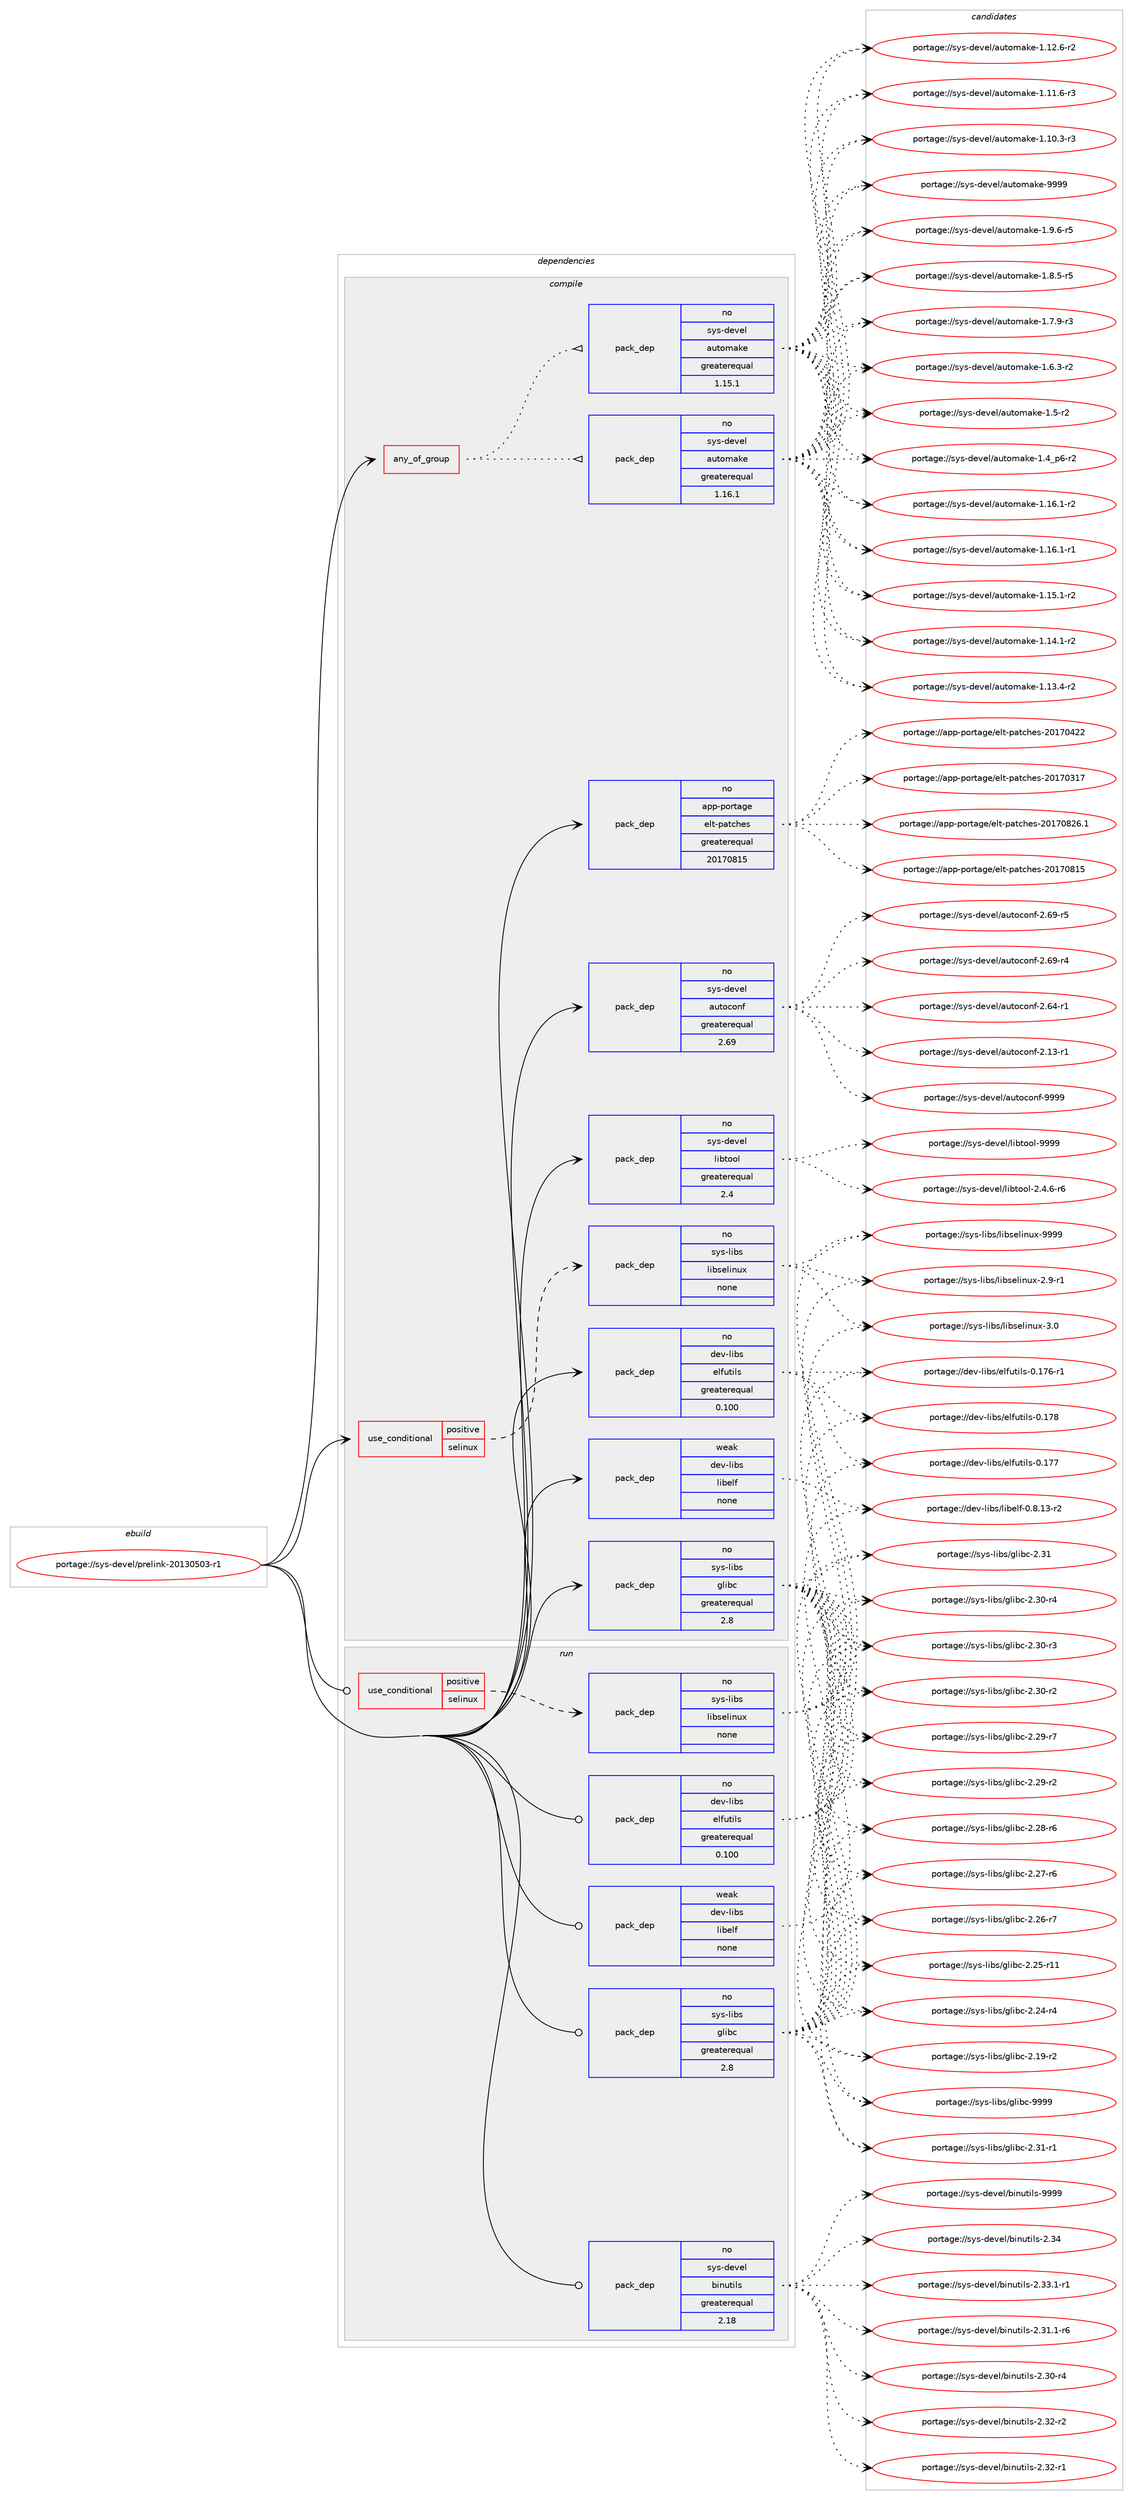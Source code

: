 digraph prolog {

# *************
# Graph options
# *************

newrank=true;
concentrate=true;
compound=true;
graph [rankdir=LR,fontname=Helvetica,fontsize=10,ranksep=1.5];#, ranksep=2.5, nodesep=0.2];
edge  [arrowhead=vee];
node  [fontname=Helvetica,fontsize=10];

# **********
# The ebuild
# **********

subgraph cluster_leftcol {
color=gray;
rank=same;
label=<<i>ebuild</i>>;
id [label="portage://sys-devel/prelink-20130503-r1", color=red, width=4, href="../sys-devel/prelink-20130503-r1.svg"];
}

# ****************
# The dependencies
# ****************

subgraph cluster_midcol {
color=gray;
label=<<i>dependencies</i>>;
subgraph cluster_compile {
fillcolor="#eeeeee";
style=filled;
label=<<i>compile</i>>;
subgraph any634 {
dependency25338 [label=<<TABLE BORDER="0" CELLBORDER="1" CELLSPACING="0" CELLPADDING="4"><TR><TD CELLPADDING="10">any_of_group</TD></TR></TABLE>>, shape=none, color=red];subgraph pack20487 {
dependency25339 [label=<<TABLE BORDER="0" CELLBORDER="1" CELLSPACING="0" CELLPADDING="4" WIDTH="220"><TR><TD ROWSPAN="6" CELLPADDING="30">pack_dep</TD></TR><TR><TD WIDTH="110">no</TD></TR><TR><TD>sys-devel</TD></TR><TR><TD>automake</TD></TR><TR><TD>greaterequal</TD></TR><TR><TD>1.16.1</TD></TR></TABLE>>, shape=none, color=blue];
}
dependency25338:e -> dependency25339:w [weight=20,style="dotted",arrowhead="oinv"];
subgraph pack20488 {
dependency25340 [label=<<TABLE BORDER="0" CELLBORDER="1" CELLSPACING="0" CELLPADDING="4" WIDTH="220"><TR><TD ROWSPAN="6" CELLPADDING="30">pack_dep</TD></TR><TR><TD WIDTH="110">no</TD></TR><TR><TD>sys-devel</TD></TR><TR><TD>automake</TD></TR><TR><TD>greaterequal</TD></TR><TR><TD>1.15.1</TD></TR></TABLE>>, shape=none, color=blue];
}
dependency25338:e -> dependency25340:w [weight=20,style="dotted",arrowhead="oinv"];
}
id:e -> dependency25338:w [weight=20,style="solid",arrowhead="vee"];
subgraph cond4215 {
dependency25341 [label=<<TABLE BORDER="0" CELLBORDER="1" CELLSPACING="0" CELLPADDING="4"><TR><TD ROWSPAN="3" CELLPADDING="10">use_conditional</TD></TR><TR><TD>positive</TD></TR><TR><TD>selinux</TD></TR></TABLE>>, shape=none, color=red];
subgraph pack20489 {
dependency25342 [label=<<TABLE BORDER="0" CELLBORDER="1" CELLSPACING="0" CELLPADDING="4" WIDTH="220"><TR><TD ROWSPAN="6" CELLPADDING="30">pack_dep</TD></TR><TR><TD WIDTH="110">no</TD></TR><TR><TD>sys-libs</TD></TR><TR><TD>libselinux</TD></TR><TR><TD>none</TD></TR><TR><TD></TD></TR></TABLE>>, shape=none, color=blue];
}
dependency25341:e -> dependency25342:w [weight=20,style="dashed",arrowhead="vee"];
}
id:e -> dependency25341:w [weight=20,style="solid",arrowhead="vee"];
subgraph pack20490 {
dependency25343 [label=<<TABLE BORDER="0" CELLBORDER="1" CELLSPACING="0" CELLPADDING="4" WIDTH="220"><TR><TD ROWSPAN="6" CELLPADDING="30">pack_dep</TD></TR><TR><TD WIDTH="110">no</TD></TR><TR><TD>app-portage</TD></TR><TR><TD>elt-patches</TD></TR><TR><TD>greaterequal</TD></TR><TR><TD>20170815</TD></TR></TABLE>>, shape=none, color=blue];
}
id:e -> dependency25343:w [weight=20,style="solid",arrowhead="vee"];
subgraph pack20491 {
dependency25344 [label=<<TABLE BORDER="0" CELLBORDER="1" CELLSPACING="0" CELLPADDING="4" WIDTH="220"><TR><TD ROWSPAN="6" CELLPADDING="30">pack_dep</TD></TR><TR><TD WIDTH="110">no</TD></TR><TR><TD>dev-libs</TD></TR><TR><TD>elfutils</TD></TR><TR><TD>greaterequal</TD></TR><TR><TD>0.100</TD></TR></TABLE>>, shape=none, color=blue];
}
id:e -> dependency25344:w [weight=20,style="solid",arrowhead="vee"];
subgraph pack20492 {
dependency25345 [label=<<TABLE BORDER="0" CELLBORDER="1" CELLSPACING="0" CELLPADDING="4" WIDTH="220"><TR><TD ROWSPAN="6" CELLPADDING="30">pack_dep</TD></TR><TR><TD WIDTH="110">no</TD></TR><TR><TD>sys-devel</TD></TR><TR><TD>autoconf</TD></TR><TR><TD>greaterequal</TD></TR><TR><TD>2.69</TD></TR></TABLE>>, shape=none, color=blue];
}
id:e -> dependency25345:w [weight=20,style="solid",arrowhead="vee"];
subgraph pack20493 {
dependency25346 [label=<<TABLE BORDER="0" CELLBORDER="1" CELLSPACING="0" CELLPADDING="4" WIDTH="220"><TR><TD ROWSPAN="6" CELLPADDING="30">pack_dep</TD></TR><TR><TD WIDTH="110">no</TD></TR><TR><TD>sys-devel</TD></TR><TR><TD>libtool</TD></TR><TR><TD>greaterequal</TD></TR><TR><TD>2.4</TD></TR></TABLE>>, shape=none, color=blue];
}
id:e -> dependency25346:w [weight=20,style="solid",arrowhead="vee"];
subgraph pack20494 {
dependency25347 [label=<<TABLE BORDER="0" CELLBORDER="1" CELLSPACING="0" CELLPADDING="4" WIDTH="220"><TR><TD ROWSPAN="6" CELLPADDING="30">pack_dep</TD></TR><TR><TD WIDTH="110">no</TD></TR><TR><TD>sys-libs</TD></TR><TR><TD>glibc</TD></TR><TR><TD>greaterequal</TD></TR><TR><TD>2.8</TD></TR></TABLE>>, shape=none, color=blue];
}
id:e -> dependency25347:w [weight=20,style="solid",arrowhead="vee"];
subgraph pack20495 {
dependency25348 [label=<<TABLE BORDER="0" CELLBORDER="1" CELLSPACING="0" CELLPADDING="4" WIDTH="220"><TR><TD ROWSPAN="6" CELLPADDING="30">pack_dep</TD></TR><TR><TD WIDTH="110">weak</TD></TR><TR><TD>dev-libs</TD></TR><TR><TD>libelf</TD></TR><TR><TD>none</TD></TR><TR><TD></TD></TR></TABLE>>, shape=none, color=blue];
}
id:e -> dependency25348:w [weight=20,style="solid",arrowhead="vee"];
}
subgraph cluster_compileandrun {
fillcolor="#eeeeee";
style=filled;
label=<<i>compile and run</i>>;
}
subgraph cluster_run {
fillcolor="#eeeeee";
style=filled;
label=<<i>run</i>>;
subgraph cond4216 {
dependency25349 [label=<<TABLE BORDER="0" CELLBORDER="1" CELLSPACING="0" CELLPADDING="4"><TR><TD ROWSPAN="3" CELLPADDING="10">use_conditional</TD></TR><TR><TD>positive</TD></TR><TR><TD>selinux</TD></TR></TABLE>>, shape=none, color=red];
subgraph pack20496 {
dependency25350 [label=<<TABLE BORDER="0" CELLBORDER="1" CELLSPACING="0" CELLPADDING="4" WIDTH="220"><TR><TD ROWSPAN="6" CELLPADDING="30">pack_dep</TD></TR><TR><TD WIDTH="110">no</TD></TR><TR><TD>sys-libs</TD></TR><TR><TD>libselinux</TD></TR><TR><TD>none</TD></TR><TR><TD></TD></TR></TABLE>>, shape=none, color=blue];
}
dependency25349:e -> dependency25350:w [weight=20,style="dashed",arrowhead="vee"];
}
id:e -> dependency25349:w [weight=20,style="solid",arrowhead="odot"];
subgraph pack20497 {
dependency25351 [label=<<TABLE BORDER="0" CELLBORDER="1" CELLSPACING="0" CELLPADDING="4" WIDTH="220"><TR><TD ROWSPAN="6" CELLPADDING="30">pack_dep</TD></TR><TR><TD WIDTH="110">no</TD></TR><TR><TD>dev-libs</TD></TR><TR><TD>elfutils</TD></TR><TR><TD>greaterequal</TD></TR><TR><TD>0.100</TD></TR></TABLE>>, shape=none, color=blue];
}
id:e -> dependency25351:w [weight=20,style="solid",arrowhead="odot"];
subgraph pack20498 {
dependency25352 [label=<<TABLE BORDER="0" CELLBORDER="1" CELLSPACING="0" CELLPADDING="4" WIDTH="220"><TR><TD ROWSPAN="6" CELLPADDING="30">pack_dep</TD></TR><TR><TD WIDTH="110">no</TD></TR><TR><TD>sys-devel</TD></TR><TR><TD>binutils</TD></TR><TR><TD>greaterequal</TD></TR><TR><TD>2.18</TD></TR></TABLE>>, shape=none, color=blue];
}
id:e -> dependency25352:w [weight=20,style="solid",arrowhead="odot"];
subgraph pack20499 {
dependency25353 [label=<<TABLE BORDER="0" CELLBORDER="1" CELLSPACING="0" CELLPADDING="4" WIDTH="220"><TR><TD ROWSPAN="6" CELLPADDING="30">pack_dep</TD></TR><TR><TD WIDTH="110">no</TD></TR><TR><TD>sys-libs</TD></TR><TR><TD>glibc</TD></TR><TR><TD>greaterequal</TD></TR><TR><TD>2.8</TD></TR></TABLE>>, shape=none, color=blue];
}
id:e -> dependency25353:w [weight=20,style="solid",arrowhead="odot"];
subgraph pack20500 {
dependency25354 [label=<<TABLE BORDER="0" CELLBORDER="1" CELLSPACING="0" CELLPADDING="4" WIDTH="220"><TR><TD ROWSPAN="6" CELLPADDING="30">pack_dep</TD></TR><TR><TD WIDTH="110">weak</TD></TR><TR><TD>dev-libs</TD></TR><TR><TD>libelf</TD></TR><TR><TD>none</TD></TR><TR><TD></TD></TR></TABLE>>, shape=none, color=blue];
}
id:e -> dependency25354:w [weight=20,style="solid",arrowhead="odot"];
}
}

# **************
# The candidates
# **************

subgraph cluster_choices {
rank=same;
color=gray;
label=<<i>candidates</i>>;

subgraph choice20487 {
color=black;
nodesep=1;
choice115121115451001011181011084797117116111109971071014557575757 [label="portage://sys-devel/automake-9999", color=red, width=4,href="../sys-devel/automake-9999.svg"];
choice115121115451001011181011084797117116111109971071014549465746544511453 [label="portage://sys-devel/automake-1.9.6-r5", color=red, width=4,href="../sys-devel/automake-1.9.6-r5.svg"];
choice115121115451001011181011084797117116111109971071014549465646534511453 [label="portage://sys-devel/automake-1.8.5-r5", color=red, width=4,href="../sys-devel/automake-1.8.5-r5.svg"];
choice115121115451001011181011084797117116111109971071014549465546574511451 [label="portage://sys-devel/automake-1.7.9-r3", color=red, width=4,href="../sys-devel/automake-1.7.9-r3.svg"];
choice115121115451001011181011084797117116111109971071014549465446514511450 [label="portage://sys-devel/automake-1.6.3-r2", color=red, width=4,href="../sys-devel/automake-1.6.3-r2.svg"];
choice11512111545100101118101108479711711611110997107101454946534511450 [label="portage://sys-devel/automake-1.5-r2", color=red, width=4,href="../sys-devel/automake-1.5-r2.svg"];
choice115121115451001011181011084797117116111109971071014549465295112544511450 [label="portage://sys-devel/automake-1.4_p6-r2", color=red, width=4,href="../sys-devel/automake-1.4_p6-r2.svg"];
choice11512111545100101118101108479711711611110997107101454946495446494511450 [label="portage://sys-devel/automake-1.16.1-r2", color=red, width=4,href="../sys-devel/automake-1.16.1-r2.svg"];
choice11512111545100101118101108479711711611110997107101454946495446494511449 [label="portage://sys-devel/automake-1.16.1-r1", color=red, width=4,href="../sys-devel/automake-1.16.1-r1.svg"];
choice11512111545100101118101108479711711611110997107101454946495346494511450 [label="portage://sys-devel/automake-1.15.1-r2", color=red, width=4,href="../sys-devel/automake-1.15.1-r2.svg"];
choice11512111545100101118101108479711711611110997107101454946495246494511450 [label="portage://sys-devel/automake-1.14.1-r2", color=red, width=4,href="../sys-devel/automake-1.14.1-r2.svg"];
choice11512111545100101118101108479711711611110997107101454946495146524511450 [label="portage://sys-devel/automake-1.13.4-r2", color=red, width=4,href="../sys-devel/automake-1.13.4-r2.svg"];
choice11512111545100101118101108479711711611110997107101454946495046544511450 [label="portage://sys-devel/automake-1.12.6-r2", color=red, width=4,href="../sys-devel/automake-1.12.6-r2.svg"];
choice11512111545100101118101108479711711611110997107101454946494946544511451 [label="portage://sys-devel/automake-1.11.6-r3", color=red, width=4,href="../sys-devel/automake-1.11.6-r3.svg"];
choice11512111545100101118101108479711711611110997107101454946494846514511451 [label="portage://sys-devel/automake-1.10.3-r3", color=red, width=4,href="../sys-devel/automake-1.10.3-r3.svg"];
dependency25339:e -> choice115121115451001011181011084797117116111109971071014557575757:w [style=dotted,weight="100"];
dependency25339:e -> choice115121115451001011181011084797117116111109971071014549465746544511453:w [style=dotted,weight="100"];
dependency25339:e -> choice115121115451001011181011084797117116111109971071014549465646534511453:w [style=dotted,weight="100"];
dependency25339:e -> choice115121115451001011181011084797117116111109971071014549465546574511451:w [style=dotted,weight="100"];
dependency25339:e -> choice115121115451001011181011084797117116111109971071014549465446514511450:w [style=dotted,weight="100"];
dependency25339:e -> choice11512111545100101118101108479711711611110997107101454946534511450:w [style=dotted,weight="100"];
dependency25339:e -> choice115121115451001011181011084797117116111109971071014549465295112544511450:w [style=dotted,weight="100"];
dependency25339:e -> choice11512111545100101118101108479711711611110997107101454946495446494511450:w [style=dotted,weight="100"];
dependency25339:e -> choice11512111545100101118101108479711711611110997107101454946495446494511449:w [style=dotted,weight="100"];
dependency25339:e -> choice11512111545100101118101108479711711611110997107101454946495346494511450:w [style=dotted,weight="100"];
dependency25339:e -> choice11512111545100101118101108479711711611110997107101454946495246494511450:w [style=dotted,weight="100"];
dependency25339:e -> choice11512111545100101118101108479711711611110997107101454946495146524511450:w [style=dotted,weight="100"];
dependency25339:e -> choice11512111545100101118101108479711711611110997107101454946495046544511450:w [style=dotted,weight="100"];
dependency25339:e -> choice11512111545100101118101108479711711611110997107101454946494946544511451:w [style=dotted,weight="100"];
dependency25339:e -> choice11512111545100101118101108479711711611110997107101454946494846514511451:w [style=dotted,weight="100"];
}
subgraph choice20488 {
color=black;
nodesep=1;
choice115121115451001011181011084797117116111109971071014557575757 [label="portage://sys-devel/automake-9999", color=red, width=4,href="../sys-devel/automake-9999.svg"];
choice115121115451001011181011084797117116111109971071014549465746544511453 [label="portage://sys-devel/automake-1.9.6-r5", color=red, width=4,href="../sys-devel/automake-1.9.6-r5.svg"];
choice115121115451001011181011084797117116111109971071014549465646534511453 [label="portage://sys-devel/automake-1.8.5-r5", color=red, width=4,href="../sys-devel/automake-1.8.5-r5.svg"];
choice115121115451001011181011084797117116111109971071014549465546574511451 [label="portage://sys-devel/automake-1.7.9-r3", color=red, width=4,href="../sys-devel/automake-1.7.9-r3.svg"];
choice115121115451001011181011084797117116111109971071014549465446514511450 [label="portage://sys-devel/automake-1.6.3-r2", color=red, width=4,href="../sys-devel/automake-1.6.3-r2.svg"];
choice11512111545100101118101108479711711611110997107101454946534511450 [label="portage://sys-devel/automake-1.5-r2", color=red, width=4,href="../sys-devel/automake-1.5-r2.svg"];
choice115121115451001011181011084797117116111109971071014549465295112544511450 [label="portage://sys-devel/automake-1.4_p6-r2", color=red, width=4,href="../sys-devel/automake-1.4_p6-r2.svg"];
choice11512111545100101118101108479711711611110997107101454946495446494511450 [label="portage://sys-devel/automake-1.16.1-r2", color=red, width=4,href="../sys-devel/automake-1.16.1-r2.svg"];
choice11512111545100101118101108479711711611110997107101454946495446494511449 [label="portage://sys-devel/automake-1.16.1-r1", color=red, width=4,href="../sys-devel/automake-1.16.1-r1.svg"];
choice11512111545100101118101108479711711611110997107101454946495346494511450 [label="portage://sys-devel/automake-1.15.1-r2", color=red, width=4,href="../sys-devel/automake-1.15.1-r2.svg"];
choice11512111545100101118101108479711711611110997107101454946495246494511450 [label="portage://sys-devel/automake-1.14.1-r2", color=red, width=4,href="../sys-devel/automake-1.14.1-r2.svg"];
choice11512111545100101118101108479711711611110997107101454946495146524511450 [label="portage://sys-devel/automake-1.13.4-r2", color=red, width=4,href="../sys-devel/automake-1.13.4-r2.svg"];
choice11512111545100101118101108479711711611110997107101454946495046544511450 [label="portage://sys-devel/automake-1.12.6-r2", color=red, width=4,href="../sys-devel/automake-1.12.6-r2.svg"];
choice11512111545100101118101108479711711611110997107101454946494946544511451 [label="portage://sys-devel/automake-1.11.6-r3", color=red, width=4,href="../sys-devel/automake-1.11.6-r3.svg"];
choice11512111545100101118101108479711711611110997107101454946494846514511451 [label="portage://sys-devel/automake-1.10.3-r3", color=red, width=4,href="../sys-devel/automake-1.10.3-r3.svg"];
dependency25340:e -> choice115121115451001011181011084797117116111109971071014557575757:w [style=dotted,weight="100"];
dependency25340:e -> choice115121115451001011181011084797117116111109971071014549465746544511453:w [style=dotted,weight="100"];
dependency25340:e -> choice115121115451001011181011084797117116111109971071014549465646534511453:w [style=dotted,weight="100"];
dependency25340:e -> choice115121115451001011181011084797117116111109971071014549465546574511451:w [style=dotted,weight="100"];
dependency25340:e -> choice115121115451001011181011084797117116111109971071014549465446514511450:w [style=dotted,weight="100"];
dependency25340:e -> choice11512111545100101118101108479711711611110997107101454946534511450:w [style=dotted,weight="100"];
dependency25340:e -> choice115121115451001011181011084797117116111109971071014549465295112544511450:w [style=dotted,weight="100"];
dependency25340:e -> choice11512111545100101118101108479711711611110997107101454946495446494511450:w [style=dotted,weight="100"];
dependency25340:e -> choice11512111545100101118101108479711711611110997107101454946495446494511449:w [style=dotted,weight="100"];
dependency25340:e -> choice11512111545100101118101108479711711611110997107101454946495346494511450:w [style=dotted,weight="100"];
dependency25340:e -> choice11512111545100101118101108479711711611110997107101454946495246494511450:w [style=dotted,weight="100"];
dependency25340:e -> choice11512111545100101118101108479711711611110997107101454946495146524511450:w [style=dotted,weight="100"];
dependency25340:e -> choice11512111545100101118101108479711711611110997107101454946495046544511450:w [style=dotted,weight="100"];
dependency25340:e -> choice11512111545100101118101108479711711611110997107101454946494946544511451:w [style=dotted,weight="100"];
dependency25340:e -> choice11512111545100101118101108479711711611110997107101454946494846514511451:w [style=dotted,weight="100"];
}
subgraph choice20489 {
color=black;
nodesep=1;
choice115121115451081059811547108105981151011081051101171204557575757 [label="portage://sys-libs/libselinux-9999", color=red, width=4,href="../sys-libs/libselinux-9999.svg"];
choice1151211154510810598115471081059811510110810511011712045514648 [label="portage://sys-libs/libselinux-3.0", color=red, width=4,href="../sys-libs/libselinux-3.0.svg"];
choice11512111545108105981154710810598115101108105110117120455046574511449 [label="portage://sys-libs/libselinux-2.9-r1", color=red, width=4,href="../sys-libs/libselinux-2.9-r1.svg"];
dependency25342:e -> choice115121115451081059811547108105981151011081051101171204557575757:w [style=dotted,weight="100"];
dependency25342:e -> choice1151211154510810598115471081059811510110810511011712045514648:w [style=dotted,weight="100"];
dependency25342:e -> choice11512111545108105981154710810598115101108105110117120455046574511449:w [style=dotted,weight="100"];
}
subgraph choice20490 {
color=black;
nodesep=1;
choice971121124511211111411697103101471011081164511297116991041011154550484955485650544649 [label="portage://app-portage/elt-patches-20170826.1", color=red, width=4,href="../app-portage/elt-patches-20170826.1.svg"];
choice97112112451121111141169710310147101108116451129711699104101115455048495548564953 [label="portage://app-portage/elt-patches-20170815", color=red, width=4,href="../app-portage/elt-patches-20170815.svg"];
choice97112112451121111141169710310147101108116451129711699104101115455048495548525050 [label="portage://app-portage/elt-patches-20170422", color=red, width=4,href="../app-portage/elt-patches-20170422.svg"];
choice97112112451121111141169710310147101108116451129711699104101115455048495548514955 [label="portage://app-portage/elt-patches-20170317", color=red, width=4,href="../app-portage/elt-patches-20170317.svg"];
dependency25343:e -> choice971121124511211111411697103101471011081164511297116991041011154550484955485650544649:w [style=dotted,weight="100"];
dependency25343:e -> choice97112112451121111141169710310147101108116451129711699104101115455048495548564953:w [style=dotted,weight="100"];
dependency25343:e -> choice97112112451121111141169710310147101108116451129711699104101115455048495548525050:w [style=dotted,weight="100"];
dependency25343:e -> choice97112112451121111141169710310147101108116451129711699104101115455048495548514955:w [style=dotted,weight="100"];
}
subgraph choice20491 {
color=black;
nodesep=1;
choice100101118451081059811547101108102117116105108115454846495556 [label="portage://dev-libs/elfutils-0.178", color=red, width=4,href="../dev-libs/elfutils-0.178.svg"];
choice100101118451081059811547101108102117116105108115454846495555 [label="portage://dev-libs/elfutils-0.177", color=red, width=4,href="../dev-libs/elfutils-0.177.svg"];
choice1001011184510810598115471011081021171161051081154548464955544511449 [label="portage://dev-libs/elfutils-0.176-r1", color=red, width=4,href="../dev-libs/elfutils-0.176-r1.svg"];
dependency25344:e -> choice100101118451081059811547101108102117116105108115454846495556:w [style=dotted,weight="100"];
dependency25344:e -> choice100101118451081059811547101108102117116105108115454846495555:w [style=dotted,weight="100"];
dependency25344:e -> choice1001011184510810598115471011081021171161051081154548464955544511449:w [style=dotted,weight="100"];
}
subgraph choice20492 {
color=black;
nodesep=1;
choice115121115451001011181011084797117116111991111101024557575757 [label="portage://sys-devel/autoconf-9999", color=red, width=4,href="../sys-devel/autoconf-9999.svg"];
choice1151211154510010111810110847971171161119911111010245504654574511453 [label="portage://sys-devel/autoconf-2.69-r5", color=red, width=4,href="../sys-devel/autoconf-2.69-r5.svg"];
choice1151211154510010111810110847971171161119911111010245504654574511452 [label="portage://sys-devel/autoconf-2.69-r4", color=red, width=4,href="../sys-devel/autoconf-2.69-r4.svg"];
choice1151211154510010111810110847971171161119911111010245504654524511449 [label="portage://sys-devel/autoconf-2.64-r1", color=red, width=4,href="../sys-devel/autoconf-2.64-r1.svg"];
choice1151211154510010111810110847971171161119911111010245504649514511449 [label="portage://sys-devel/autoconf-2.13-r1", color=red, width=4,href="../sys-devel/autoconf-2.13-r1.svg"];
dependency25345:e -> choice115121115451001011181011084797117116111991111101024557575757:w [style=dotted,weight="100"];
dependency25345:e -> choice1151211154510010111810110847971171161119911111010245504654574511453:w [style=dotted,weight="100"];
dependency25345:e -> choice1151211154510010111810110847971171161119911111010245504654574511452:w [style=dotted,weight="100"];
dependency25345:e -> choice1151211154510010111810110847971171161119911111010245504654524511449:w [style=dotted,weight="100"];
dependency25345:e -> choice1151211154510010111810110847971171161119911111010245504649514511449:w [style=dotted,weight="100"];
}
subgraph choice20493 {
color=black;
nodesep=1;
choice1151211154510010111810110847108105981161111111084557575757 [label="portage://sys-devel/libtool-9999", color=red, width=4,href="../sys-devel/libtool-9999.svg"];
choice1151211154510010111810110847108105981161111111084550465246544511454 [label="portage://sys-devel/libtool-2.4.6-r6", color=red, width=4,href="../sys-devel/libtool-2.4.6-r6.svg"];
dependency25346:e -> choice1151211154510010111810110847108105981161111111084557575757:w [style=dotted,weight="100"];
dependency25346:e -> choice1151211154510010111810110847108105981161111111084550465246544511454:w [style=dotted,weight="100"];
}
subgraph choice20494 {
color=black;
nodesep=1;
choice11512111545108105981154710310810598994557575757 [label="portage://sys-libs/glibc-9999", color=red, width=4,href="../sys-libs/glibc-9999.svg"];
choice115121115451081059811547103108105989945504651494511449 [label="portage://sys-libs/glibc-2.31-r1", color=red, width=4,href="../sys-libs/glibc-2.31-r1.svg"];
choice11512111545108105981154710310810598994550465149 [label="portage://sys-libs/glibc-2.31", color=red, width=4,href="../sys-libs/glibc-2.31.svg"];
choice115121115451081059811547103108105989945504651484511452 [label="portage://sys-libs/glibc-2.30-r4", color=red, width=4,href="../sys-libs/glibc-2.30-r4.svg"];
choice115121115451081059811547103108105989945504651484511451 [label="portage://sys-libs/glibc-2.30-r3", color=red, width=4,href="../sys-libs/glibc-2.30-r3.svg"];
choice115121115451081059811547103108105989945504651484511450 [label="portage://sys-libs/glibc-2.30-r2", color=red, width=4,href="../sys-libs/glibc-2.30-r2.svg"];
choice115121115451081059811547103108105989945504650574511455 [label="portage://sys-libs/glibc-2.29-r7", color=red, width=4,href="../sys-libs/glibc-2.29-r7.svg"];
choice115121115451081059811547103108105989945504650574511450 [label="portage://sys-libs/glibc-2.29-r2", color=red, width=4,href="../sys-libs/glibc-2.29-r2.svg"];
choice115121115451081059811547103108105989945504650564511454 [label="portage://sys-libs/glibc-2.28-r6", color=red, width=4,href="../sys-libs/glibc-2.28-r6.svg"];
choice115121115451081059811547103108105989945504650554511454 [label="portage://sys-libs/glibc-2.27-r6", color=red, width=4,href="../sys-libs/glibc-2.27-r6.svg"];
choice115121115451081059811547103108105989945504650544511455 [label="portage://sys-libs/glibc-2.26-r7", color=red, width=4,href="../sys-libs/glibc-2.26-r7.svg"];
choice11512111545108105981154710310810598994550465053451144949 [label="portage://sys-libs/glibc-2.25-r11", color=red, width=4,href="../sys-libs/glibc-2.25-r11.svg"];
choice115121115451081059811547103108105989945504650524511452 [label="portage://sys-libs/glibc-2.24-r4", color=red, width=4,href="../sys-libs/glibc-2.24-r4.svg"];
choice115121115451081059811547103108105989945504649574511450 [label="portage://sys-libs/glibc-2.19-r2", color=red, width=4,href="../sys-libs/glibc-2.19-r2.svg"];
dependency25347:e -> choice11512111545108105981154710310810598994557575757:w [style=dotted,weight="100"];
dependency25347:e -> choice115121115451081059811547103108105989945504651494511449:w [style=dotted,weight="100"];
dependency25347:e -> choice11512111545108105981154710310810598994550465149:w [style=dotted,weight="100"];
dependency25347:e -> choice115121115451081059811547103108105989945504651484511452:w [style=dotted,weight="100"];
dependency25347:e -> choice115121115451081059811547103108105989945504651484511451:w [style=dotted,weight="100"];
dependency25347:e -> choice115121115451081059811547103108105989945504651484511450:w [style=dotted,weight="100"];
dependency25347:e -> choice115121115451081059811547103108105989945504650574511455:w [style=dotted,weight="100"];
dependency25347:e -> choice115121115451081059811547103108105989945504650574511450:w [style=dotted,weight="100"];
dependency25347:e -> choice115121115451081059811547103108105989945504650564511454:w [style=dotted,weight="100"];
dependency25347:e -> choice115121115451081059811547103108105989945504650554511454:w [style=dotted,weight="100"];
dependency25347:e -> choice115121115451081059811547103108105989945504650544511455:w [style=dotted,weight="100"];
dependency25347:e -> choice11512111545108105981154710310810598994550465053451144949:w [style=dotted,weight="100"];
dependency25347:e -> choice115121115451081059811547103108105989945504650524511452:w [style=dotted,weight="100"];
dependency25347:e -> choice115121115451081059811547103108105989945504649574511450:w [style=dotted,weight="100"];
}
subgraph choice20495 {
color=black;
nodesep=1;
choice10010111845108105981154710810598101108102454846564649514511450 [label="portage://dev-libs/libelf-0.8.13-r2", color=red, width=4,href="../dev-libs/libelf-0.8.13-r2.svg"];
dependency25348:e -> choice10010111845108105981154710810598101108102454846564649514511450:w [style=dotted,weight="100"];
}
subgraph choice20496 {
color=black;
nodesep=1;
choice115121115451081059811547108105981151011081051101171204557575757 [label="portage://sys-libs/libselinux-9999", color=red, width=4,href="../sys-libs/libselinux-9999.svg"];
choice1151211154510810598115471081059811510110810511011712045514648 [label="portage://sys-libs/libselinux-3.0", color=red, width=4,href="../sys-libs/libselinux-3.0.svg"];
choice11512111545108105981154710810598115101108105110117120455046574511449 [label="portage://sys-libs/libselinux-2.9-r1", color=red, width=4,href="../sys-libs/libselinux-2.9-r1.svg"];
dependency25350:e -> choice115121115451081059811547108105981151011081051101171204557575757:w [style=dotted,weight="100"];
dependency25350:e -> choice1151211154510810598115471081059811510110810511011712045514648:w [style=dotted,weight="100"];
dependency25350:e -> choice11512111545108105981154710810598115101108105110117120455046574511449:w [style=dotted,weight="100"];
}
subgraph choice20497 {
color=black;
nodesep=1;
choice100101118451081059811547101108102117116105108115454846495556 [label="portage://dev-libs/elfutils-0.178", color=red, width=4,href="../dev-libs/elfutils-0.178.svg"];
choice100101118451081059811547101108102117116105108115454846495555 [label="portage://dev-libs/elfutils-0.177", color=red, width=4,href="../dev-libs/elfutils-0.177.svg"];
choice1001011184510810598115471011081021171161051081154548464955544511449 [label="portage://dev-libs/elfutils-0.176-r1", color=red, width=4,href="../dev-libs/elfutils-0.176-r1.svg"];
dependency25351:e -> choice100101118451081059811547101108102117116105108115454846495556:w [style=dotted,weight="100"];
dependency25351:e -> choice100101118451081059811547101108102117116105108115454846495555:w [style=dotted,weight="100"];
dependency25351:e -> choice1001011184510810598115471011081021171161051081154548464955544511449:w [style=dotted,weight="100"];
}
subgraph choice20498 {
color=black;
nodesep=1;
choice1151211154510010111810110847981051101171161051081154557575757 [label="portage://sys-devel/binutils-9999", color=red, width=4,href="../sys-devel/binutils-9999.svg"];
choice1151211154510010111810110847981051101171161051081154550465152 [label="portage://sys-devel/binutils-2.34", color=red, width=4,href="../sys-devel/binutils-2.34.svg"];
choice115121115451001011181011084798105110117116105108115455046515146494511449 [label="portage://sys-devel/binutils-2.33.1-r1", color=red, width=4,href="../sys-devel/binutils-2.33.1-r1.svg"];
choice11512111545100101118101108479810511011711610510811545504651504511450 [label="portage://sys-devel/binutils-2.32-r2", color=red, width=4,href="../sys-devel/binutils-2.32-r2.svg"];
choice11512111545100101118101108479810511011711610510811545504651504511449 [label="portage://sys-devel/binutils-2.32-r1", color=red, width=4,href="../sys-devel/binutils-2.32-r1.svg"];
choice115121115451001011181011084798105110117116105108115455046514946494511454 [label="portage://sys-devel/binutils-2.31.1-r6", color=red, width=4,href="../sys-devel/binutils-2.31.1-r6.svg"];
choice11512111545100101118101108479810511011711610510811545504651484511452 [label="portage://sys-devel/binutils-2.30-r4", color=red, width=4,href="../sys-devel/binutils-2.30-r4.svg"];
dependency25352:e -> choice1151211154510010111810110847981051101171161051081154557575757:w [style=dotted,weight="100"];
dependency25352:e -> choice1151211154510010111810110847981051101171161051081154550465152:w [style=dotted,weight="100"];
dependency25352:e -> choice115121115451001011181011084798105110117116105108115455046515146494511449:w [style=dotted,weight="100"];
dependency25352:e -> choice11512111545100101118101108479810511011711610510811545504651504511450:w [style=dotted,weight="100"];
dependency25352:e -> choice11512111545100101118101108479810511011711610510811545504651504511449:w [style=dotted,weight="100"];
dependency25352:e -> choice115121115451001011181011084798105110117116105108115455046514946494511454:w [style=dotted,weight="100"];
dependency25352:e -> choice11512111545100101118101108479810511011711610510811545504651484511452:w [style=dotted,weight="100"];
}
subgraph choice20499 {
color=black;
nodesep=1;
choice11512111545108105981154710310810598994557575757 [label="portage://sys-libs/glibc-9999", color=red, width=4,href="../sys-libs/glibc-9999.svg"];
choice115121115451081059811547103108105989945504651494511449 [label="portage://sys-libs/glibc-2.31-r1", color=red, width=4,href="../sys-libs/glibc-2.31-r1.svg"];
choice11512111545108105981154710310810598994550465149 [label="portage://sys-libs/glibc-2.31", color=red, width=4,href="../sys-libs/glibc-2.31.svg"];
choice115121115451081059811547103108105989945504651484511452 [label="portage://sys-libs/glibc-2.30-r4", color=red, width=4,href="../sys-libs/glibc-2.30-r4.svg"];
choice115121115451081059811547103108105989945504651484511451 [label="portage://sys-libs/glibc-2.30-r3", color=red, width=4,href="../sys-libs/glibc-2.30-r3.svg"];
choice115121115451081059811547103108105989945504651484511450 [label="portage://sys-libs/glibc-2.30-r2", color=red, width=4,href="../sys-libs/glibc-2.30-r2.svg"];
choice115121115451081059811547103108105989945504650574511455 [label="portage://sys-libs/glibc-2.29-r7", color=red, width=4,href="../sys-libs/glibc-2.29-r7.svg"];
choice115121115451081059811547103108105989945504650574511450 [label="portage://sys-libs/glibc-2.29-r2", color=red, width=4,href="../sys-libs/glibc-2.29-r2.svg"];
choice115121115451081059811547103108105989945504650564511454 [label="portage://sys-libs/glibc-2.28-r6", color=red, width=4,href="../sys-libs/glibc-2.28-r6.svg"];
choice115121115451081059811547103108105989945504650554511454 [label="portage://sys-libs/glibc-2.27-r6", color=red, width=4,href="../sys-libs/glibc-2.27-r6.svg"];
choice115121115451081059811547103108105989945504650544511455 [label="portage://sys-libs/glibc-2.26-r7", color=red, width=4,href="../sys-libs/glibc-2.26-r7.svg"];
choice11512111545108105981154710310810598994550465053451144949 [label="portage://sys-libs/glibc-2.25-r11", color=red, width=4,href="../sys-libs/glibc-2.25-r11.svg"];
choice115121115451081059811547103108105989945504650524511452 [label="portage://sys-libs/glibc-2.24-r4", color=red, width=4,href="../sys-libs/glibc-2.24-r4.svg"];
choice115121115451081059811547103108105989945504649574511450 [label="portage://sys-libs/glibc-2.19-r2", color=red, width=4,href="../sys-libs/glibc-2.19-r2.svg"];
dependency25353:e -> choice11512111545108105981154710310810598994557575757:w [style=dotted,weight="100"];
dependency25353:e -> choice115121115451081059811547103108105989945504651494511449:w [style=dotted,weight="100"];
dependency25353:e -> choice11512111545108105981154710310810598994550465149:w [style=dotted,weight="100"];
dependency25353:e -> choice115121115451081059811547103108105989945504651484511452:w [style=dotted,weight="100"];
dependency25353:e -> choice115121115451081059811547103108105989945504651484511451:w [style=dotted,weight="100"];
dependency25353:e -> choice115121115451081059811547103108105989945504651484511450:w [style=dotted,weight="100"];
dependency25353:e -> choice115121115451081059811547103108105989945504650574511455:w [style=dotted,weight="100"];
dependency25353:e -> choice115121115451081059811547103108105989945504650574511450:w [style=dotted,weight="100"];
dependency25353:e -> choice115121115451081059811547103108105989945504650564511454:w [style=dotted,weight="100"];
dependency25353:e -> choice115121115451081059811547103108105989945504650554511454:w [style=dotted,weight="100"];
dependency25353:e -> choice115121115451081059811547103108105989945504650544511455:w [style=dotted,weight="100"];
dependency25353:e -> choice11512111545108105981154710310810598994550465053451144949:w [style=dotted,weight="100"];
dependency25353:e -> choice115121115451081059811547103108105989945504650524511452:w [style=dotted,weight="100"];
dependency25353:e -> choice115121115451081059811547103108105989945504649574511450:w [style=dotted,weight="100"];
}
subgraph choice20500 {
color=black;
nodesep=1;
choice10010111845108105981154710810598101108102454846564649514511450 [label="portage://dev-libs/libelf-0.8.13-r2", color=red, width=4,href="../dev-libs/libelf-0.8.13-r2.svg"];
dependency25354:e -> choice10010111845108105981154710810598101108102454846564649514511450:w [style=dotted,weight="100"];
}
}

}
